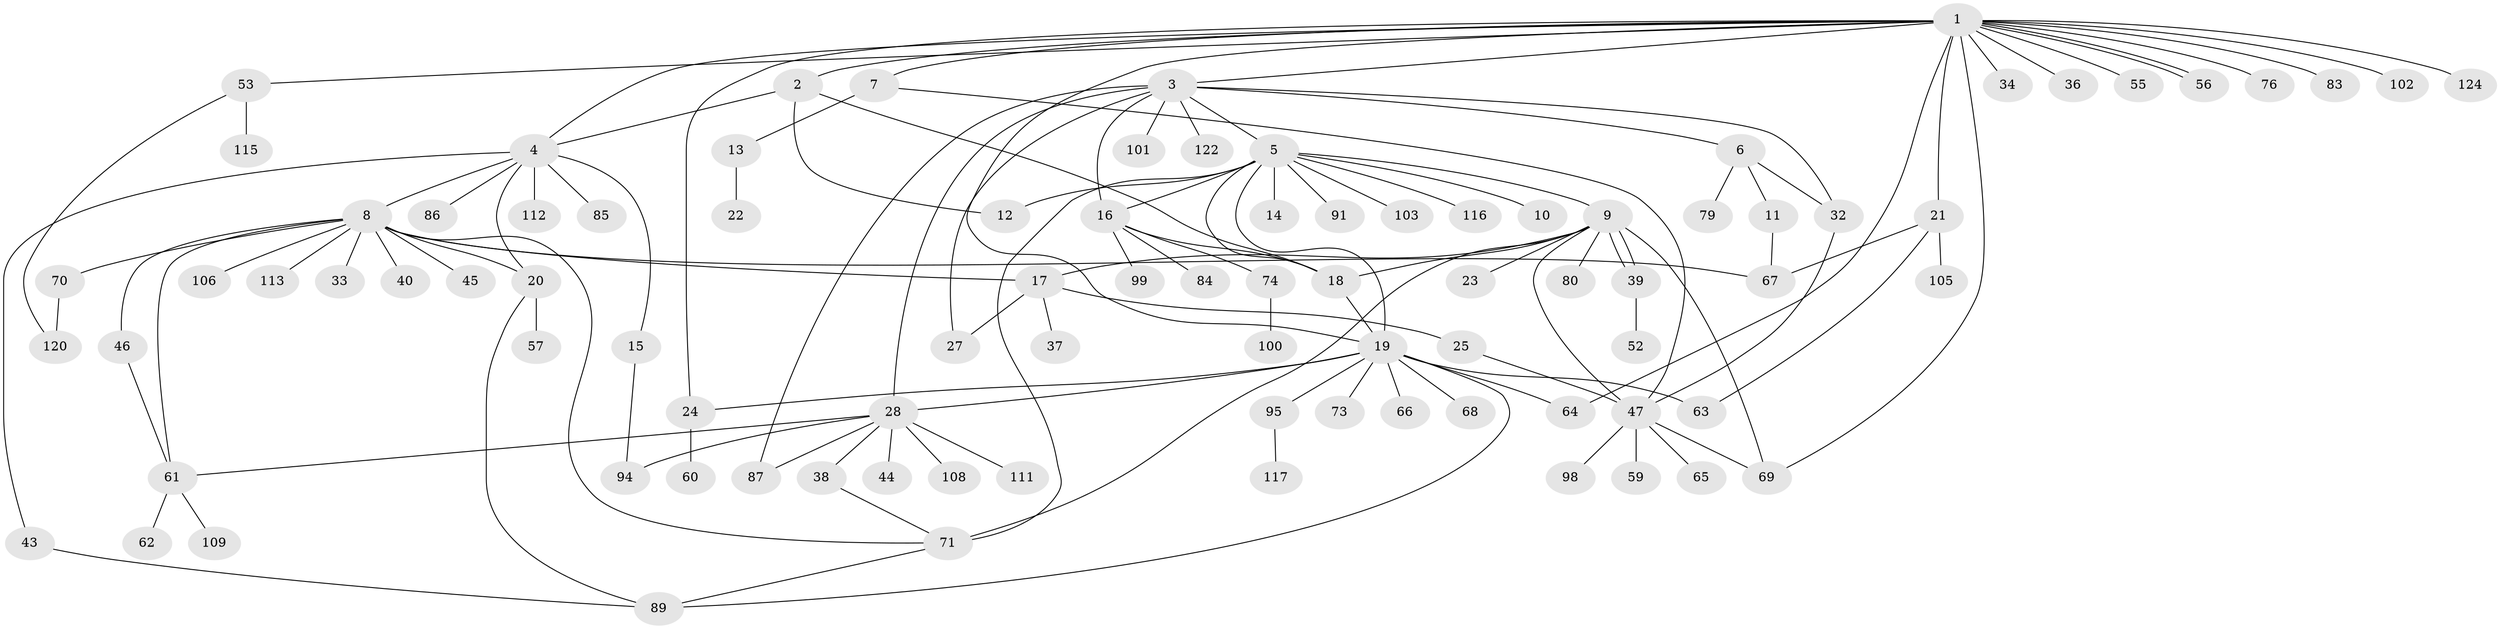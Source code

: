 // Generated by graph-tools (version 1.1) at 2025/23/03/03/25 07:23:53]
// undirected, 91 vertices, 126 edges
graph export_dot {
graph [start="1"]
  node [color=gray90,style=filled];
  1 [super="+35"];
  2 [super="+26"];
  3 [super="+110"];
  4 [super="+54"];
  5 [super="+97"];
  6 [super="+114"];
  7;
  8 [super="+29"];
  9 [super="+50"];
  10;
  11;
  12 [super="+51"];
  13 [super="+42"];
  14 [super="+118"];
  15;
  16 [super="+88"];
  17 [super="+41"];
  18 [super="+30"];
  19 [super="+48"];
  20 [super="+31"];
  21;
  22 [super="+49"];
  23;
  24;
  25;
  27;
  28 [super="+58"];
  32;
  33;
  34;
  36;
  37 [super="+121"];
  38 [super="+82"];
  39;
  40;
  43 [super="+72"];
  44;
  45 [super="+93"];
  46 [super="+90"];
  47 [super="+75"];
  52;
  53 [super="+104"];
  55;
  56;
  57;
  59;
  60;
  61 [super="+77"];
  62;
  63 [super="+92"];
  64 [super="+119"];
  65;
  66;
  67 [super="+81"];
  68;
  69 [super="+96"];
  70 [super="+78"];
  71 [super="+107"];
  73;
  74;
  76;
  79;
  80;
  83;
  84;
  85;
  86;
  87;
  89;
  91 [super="+123"];
  94;
  95;
  98;
  99;
  100;
  101;
  102;
  103;
  105;
  106;
  108;
  109;
  111;
  112;
  113;
  115;
  116;
  117;
  120;
  122;
  124;
  1 -- 2;
  1 -- 3;
  1 -- 4;
  1 -- 7;
  1 -- 19;
  1 -- 21;
  1 -- 24;
  1 -- 34;
  1 -- 36;
  1 -- 53;
  1 -- 55;
  1 -- 56;
  1 -- 56;
  1 -- 64;
  1 -- 69;
  1 -- 76;
  1 -- 83;
  1 -- 102;
  1 -- 124;
  2 -- 4;
  2 -- 18;
  2 -- 12;
  3 -- 5;
  3 -- 6;
  3 -- 16;
  3 -- 27;
  3 -- 28;
  3 -- 87;
  3 -- 101;
  3 -- 122;
  3 -- 32;
  4 -- 8;
  4 -- 15;
  4 -- 20;
  4 -- 43;
  4 -- 85;
  4 -- 86;
  4 -- 112;
  5 -- 9;
  5 -- 10;
  5 -- 12;
  5 -- 14;
  5 -- 18;
  5 -- 91;
  5 -- 103;
  5 -- 116;
  5 -- 16;
  5 -- 71 [weight=2];
  5 -- 19;
  6 -- 11;
  6 -- 32;
  6 -- 79;
  7 -- 13;
  7 -- 47;
  8 -- 33;
  8 -- 40;
  8 -- 45;
  8 -- 46;
  8 -- 61;
  8 -- 67;
  8 -- 70;
  8 -- 71;
  8 -- 106;
  8 -- 113;
  8 -- 20;
  8 -- 17;
  9 -- 17;
  9 -- 23;
  9 -- 39;
  9 -- 39;
  9 -- 47;
  9 -- 71;
  9 -- 80;
  9 -- 18;
  9 -- 69;
  11 -- 67;
  13 -- 22;
  15 -- 94;
  16 -- 74;
  16 -- 84;
  16 -- 99;
  16 -- 18;
  17 -- 25;
  17 -- 27;
  17 -- 37;
  18 -- 19;
  19 -- 28;
  19 -- 63;
  19 -- 64;
  19 -- 66;
  19 -- 68;
  19 -- 73;
  19 -- 89;
  19 -- 95;
  19 -- 24;
  20 -- 57;
  20 -- 89;
  21 -- 63;
  21 -- 67;
  21 -- 105;
  24 -- 60;
  25 -- 47;
  28 -- 38;
  28 -- 44;
  28 -- 61;
  28 -- 87;
  28 -- 94;
  28 -- 108;
  28 -- 111;
  32 -- 47;
  38 -- 71;
  39 -- 52;
  43 -- 89;
  46 -- 61;
  47 -- 59;
  47 -- 65;
  47 -- 69;
  47 -- 98;
  53 -- 115;
  53 -- 120;
  61 -- 62;
  61 -- 109;
  70 -- 120;
  71 -- 89;
  74 -- 100;
  95 -- 117;
}

